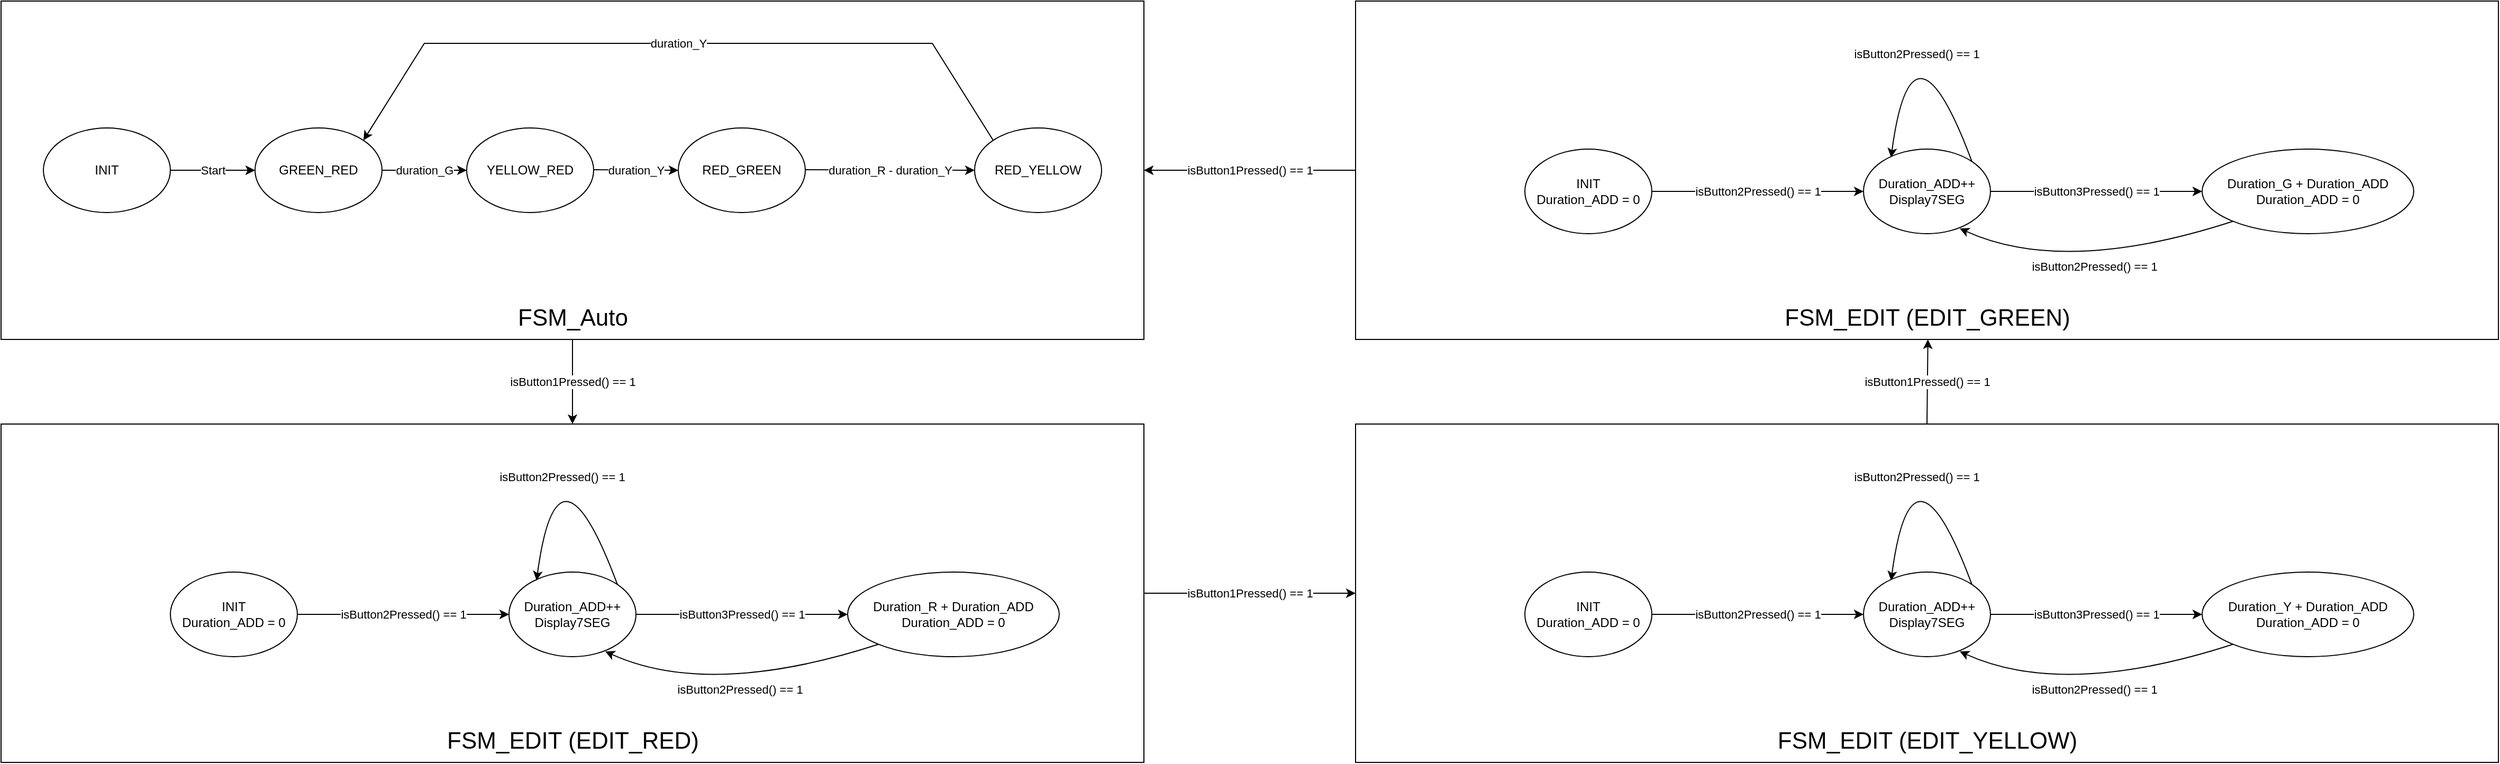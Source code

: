 <mxfile version="24.8.3">
  <diagram name="Trang-1" id="8JDqOSwiKG6TQ53-_eAv">
    <mxGraphModel dx="1793" dy="965" grid="1" gridSize="10" guides="1" tooltips="1" connect="1" arrows="1" fold="1" page="1" pageScale="1" pageWidth="827" pageHeight="1169" math="0" shadow="0">
      <root>
        <mxCell id="0" />
        <mxCell id="1" parent="0" />
        <mxCell id="vL8TN6q_P8kp17YSHXBX-14" value="" style="rounded=0;whiteSpace=wrap;html=1;" vertex="1" parent="1">
          <mxGeometry x="40" y="440" width="1080" height="320" as="geometry" />
        </mxCell>
        <mxCell id="vL8TN6q_P8kp17YSHXBX-11" value="" style="rounded=0;whiteSpace=wrap;html=1;" vertex="1" parent="1">
          <mxGeometry x="40" y="40" width="1080" height="320" as="geometry" />
        </mxCell>
        <mxCell id="vL8TN6q_P8kp17YSHXBX-1" value="INIT" style="ellipse;whiteSpace=wrap;html=1;" vertex="1" parent="1">
          <mxGeometry x="80" y="160" width="120" height="80" as="geometry" />
        </mxCell>
        <mxCell id="vL8TN6q_P8kp17YSHXBX-2" value="GREEN_RED" style="ellipse;whiteSpace=wrap;html=1;" vertex="1" parent="1">
          <mxGeometry x="280" y="160" width="120" height="80" as="geometry" />
        </mxCell>
        <mxCell id="vL8TN6q_P8kp17YSHXBX-3" value="YELLOW_RED" style="ellipse;whiteSpace=wrap;html=1;" vertex="1" parent="1">
          <mxGeometry x="480" y="160" width="120" height="80" as="geometry" />
        </mxCell>
        <mxCell id="vL8TN6q_P8kp17YSHXBX-4" value="RED_GREEN" style="ellipse;whiteSpace=wrap;html=1;" vertex="1" parent="1">
          <mxGeometry x="680" y="160" width="120" height="80" as="geometry" />
        </mxCell>
        <mxCell id="vL8TN6q_P8kp17YSHXBX-5" value="RED_YELLOW" style="ellipse;whiteSpace=wrap;html=1;" vertex="1" parent="1">
          <mxGeometry x="960" y="160" width="120" height="80" as="geometry" />
        </mxCell>
        <mxCell id="vL8TN6q_P8kp17YSHXBX-6" value="duration_Y" style="endArrow=classic;html=1;rounded=0;exitX=0;exitY=0;exitDx=0;exitDy=0;entryX=1;entryY=0;entryDx=0;entryDy=0;" edge="1" parent="1" source="vL8TN6q_P8kp17YSHXBX-5" target="vL8TN6q_P8kp17YSHXBX-2">
          <mxGeometry width="50" height="50" relative="1" as="geometry">
            <mxPoint x="886.334" y="142.111" as="sourcePoint" />
            <mxPoint x="173" y="170" as="targetPoint" />
            <Array as="points">
              <mxPoint x="920" y="80" />
              <mxPoint x="440" y="80" />
            </Array>
          </mxGeometry>
        </mxCell>
        <mxCell id="vL8TN6q_P8kp17YSHXBX-7" value="Start" style="endArrow=classic;html=1;rounded=0;entryX=0;entryY=0.5;entryDx=0;entryDy=0;" edge="1" parent="1" source="vL8TN6q_P8kp17YSHXBX-1" target="vL8TN6q_P8kp17YSHXBX-2">
          <mxGeometry width="50" height="50" relative="1" as="geometry">
            <mxPoint x="210" y="290" as="sourcePoint" />
            <mxPoint x="260" y="240" as="targetPoint" />
          </mxGeometry>
        </mxCell>
        <mxCell id="vL8TN6q_P8kp17YSHXBX-8" value="duration_G" style="endArrow=classic;html=1;rounded=0;exitX=1;exitY=0.5;exitDx=0;exitDy=0;" edge="1" parent="1" source="vL8TN6q_P8kp17YSHXBX-2">
          <mxGeometry width="50" height="50" relative="1" as="geometry">
            <mxPoint x="430" y="250" as="sourcePoint" />
            <mxPoint x="480" y="200" as="targetPoint" />
          </mxGeometry>
        </mxCell>
        <mxCell id="vL8TN6q_P8kp17YSHXBX-9" value="duration_Y" style="endArrow=classic;html=1;rounded=0;entryX=0;entryY=0.5;entryDx=0;entryDy=0;" edge="1" parent="1" target="vL8TN6q_P8kp17YSHXBX-4">
          <mxGeometry width="50" height="50" relative="1" as="geometry">
            <mxPoint x="600" y="199.5" as="sourcePoint" />
            <mxPoint x="670" y="199.5" as="targetPoint" />
            <mxPoint as="offset" />
          </mxGeometry>
        </mxCell>
        <mxCell id="vL8TN6q_P8kp17YSHXBX-10" value="duration_R - duration_Y" style="endArrow=classic;html=1;rounded=0;entryX=0;entryY=0.5;entryDx=0;entryDy=0;" edge="1" parent="1" target="vL8TN6q_P8kp17YSHXBX-5">
          <mxGeometry width="50" height="50" relative="1" as="geometry">
            <mxPoint x="800" y="199.5" as="sourcePoint" />
            <mxPoint x="960" y="200" as="targetPoint" />
          </mxGeometry>
        </mxCell>
        <mxCell id="vL8TN6q_P8kp17YSHXBX-12" value="&lt;font style=&quot;font-size: 22px;&quot;&gt;FSM_Auto&lt;/font&gt;" style="text;html=1;align=center;verticalAlign=middle;resizable=0;points=[];autosize=1;strokeColor=none;fillColor=none;" vertex="1" parent="1">
          <mxGeometry x="515" y="320" width="130" height="40" as="geometry" />
        </mxCell>
        <mxCell id="vL8TN6q_P8kp17YSHXBX-13" value="isButton1Pressed() == 1" style="endArrow=classic;html=1;rounded=0;entryX=0.5;entryY=0;entryDx=0;entryDy=0;" edge="1" parent="1" source="vL8TN6q_P8kp17YSHXBX-11" target="vL8TN6q_P8kp17YSHXBX-14">
          <mxGeometry width="50" height="50" relative="1" as="geometry">
            <mxPoint x="480.0" y="370.0" as="sourcePoint" />
            <mxPoint x="580" y="430" as="targetPoint" />
          </mxGeometry>
        </mxCell>
        <mxCell id="vL8TN6q_P8kp17YSHXBX-16" value="INIT&lt;div&gt;Duration_ADD = 0&lt;/div&gt;" style="ellipse;whiteSpace=wrap;html=1;" vertex="1" parent="1">
          <mxGeometry x="200" y="580" width="120" height="80" as="geometry" />
        </mxCell>
        <mxCell id="vL8TN6q_P8kp17YSHXBX-17" value="Duration_ADD++&lt;div&gt;Display7SEG&lt;/div&gt;" style="ellipse;whiteSpace=wrap;html=1;" vertex="1" parent="1">
          <mxGeometry x="520" y="580" width="120" height="80" as="geometry" />
        </mxCell>
        <mxCell id="vL8TN6q_P8kp17YSHXBX-18" value="Duration_R + Duration_ADD&lt;div&gt;Duration_ADD = 0&lt;/div&gt;" style="ellipse;whiteSpace=wrap;html=1;" vertex="1" parent="1">
          <mxGeometry x="840" y="580" width="200" height="80" as="geometry" />
        </mxCell>
        <mxCell id="vL8TN6q_P8kp17YSHXBX-19" value="isButton2Pressed() == 1" style="endArrow=classic;html=1;rounded=0;entryX=0;entryY=0.5;entryDx=0;entryDy=0;exitX=1;exitY=0.5;exitDx=0;exitDy=0;" edge="1" parent="1" source="vL8TN6q_P8kp17YSHXBX-16" target="vL8TN6q_P8kp17YSHXBX-17">
          <mxGeometry width="50" height="50" relative="1" as="geometry">
            <mxPoint x="450" y="645" as="sourcePoint" />
            <mxPoint x="500" y="595" as="targetPoint" />
          </mxGeometry>
        </mxCell>
        <mxCell id="vL8TN6q_P8kp17YSHXBX-21" value="isButton2Pressed() == 1" style="curved=1;endArrow=classic;html=1;rounded=0;exitX=1;exitY=0;exitDx=0;exitDy=0;entryX=0.217;entryY=0.1;entryDx=0;entryDy=0;entryPerimeter=0;" edge="1" parent="1" source="vL8TN6q_P8kp17YSHXBX-17">
          <mxGeometry x="0.356" y="11" width="50" height="50" relative="1" as="geometry">
            <mxPoint x="613.94" y="586" as="sourcePoint" />
            <mxPoint x="546.02" y="588" as="targetPoint" />
            <Array as="points">
              <mxPoint x="565.98" y="440" />
            </Array>
            <mxPoint as="offset" />
          </mxGeometry>
        </mxCell>
        <mxCell id="vL8TN6q_P8kp17YSHXBX-22" value="isButton3Pressed() == 1" style="endArrow=classic;html=1;rounded=0;exitX=1;exitY=0.5;exitDx=0;exitDy=0;entryX=0;entryY=0.5;entryDx=0;entryDy=0;" edge="1" parent="1" source="vL8TN6q_P8kp17YSHXBX-17" target="vL8TN6q_P8kp17YSHXBX-18">
          <mxGeometry width="50" height="50" relative="1" as="geometry">
            <mxPoint x="655" y="630" as="sourcePoint" />
            <mxPoint x="705" y="580" as="targetPoint" />
          </mxGeometry>
        </mxCell>
        <mxCell id="vL8TN6q_P8kp17YSHXBX-24" value="isButton2Pressed() == 1" style="curved=1;endArrow=classic;html=1;rounded=0;exitX=0;exitY=1;exitDx=0;exitDy=0;entryX=0.758;entryY=0.938;entryDx=0;entryDy=0;entryPerimeter=0;" edge="1" parent="1" source="vL8TN6q_P8kp17YSHXBX-18" target="vL8TN6q_P8kp17YSHXBX-17">
          <mxGeometry width="50" height="50" relative="1" as="geometry">
            <mxPoint x="899.02" y="660" as="sourcePoint" />
            <mxPoint x="600.98" y="664.96" as="targetPoint" />
            <Array as="points">
              <mxPoint x="710" y="700" />
            </Array>
          </mxGeometry>
        </mxCell>
        <mxCell id="vL8TN6q_P8kp17YSHXBX-25" value="&lt;font style=&quot;font-size: 22px;&quot;&gt;FSM_EDIT (EDIT_RED)&lt;/font&gt;" style="text;html=1;align=center;verticalAlign=middle;resizable=0;points=[];autosize=1;strokeColor=none;fillColor=none;" vertex="1" parent="1">
          <mxGeometry x="450" y="720" width="260" height="40" as="geometry" />
        </mxCell>
        <mxCell id="vL8TN6q_P8kp17YSHXBX-26" value="" style="rounded=0;whiteSpace=wrap;html=1;" vertex="1" parent="1">
          <mxGeometry x="1320" y="440" width="1080" height="320" as="geometry" />
        </mxCell>
        <mxCell id="vL8TN6q_P8kp17YSHXBX-27" value="INIT&lt;div&gt;Duration_ADD = 0&lt;/div&gt;" style="ellipse;whiteSpace=wrap;html=1;" vertex="1" parent="1">
          <mxGeometry x="1480" y="580" width="120" height="80" as="geometry" />
        </mxCell>
        <mxCell id="vL8TN6q_P8kp17YSHXBX-28" value="Duration_ADD++&lt;div&gt;Display7SEG&lt;/div&gt;" style="ellipse;whiteSpace=wrap;html=1;" vertex="1" parent="1">
          <mxGeometry x="1800" y="580" width="120" height="80" as="geometry" />
        </mxCell>
        <mxCell id="vL8TN6q_P8kp17YSHXBX-29" value="Duration_Y + Duration_ADD&lt;div&gt;Duration_ADD = 0&lt;/div&gt;" style="ellipse;whiteSpace=wrap;html=1;" vertex="1" parent="1">
          <mxGeometry x="2120" y="580" width="200" height="80" as="geometry" />
        </mxCell>
        <mxCell id="vL8TN6q_P8kp17YSHXBX-30" value="isButton2Pressed() == 1" style="endArrow=classic;html=1;rounded=0;entryX=0;entryY=0.5;entryDx=0;entryDy=0;exitX=1;exitY=0.5;exitDx=0;exitDy=0;" edge="1" parent="1" source="vL8TN6q_P8kp17YSHXBX-27" target="vL8TN6q_P8kp17YSHXBX-28">
          <mxGeometry width="50" height="50" relative="1" as="geometry">
            <mxPoint x="1730" y="645" as="sourcePoint" />
            <mxPoint x="1780" y="595" as="targetPoint" />
          </mxGeometry>
        </mxCell>
        <mxCell id="vL8TN6q_P8kp17YSHXBX-31" value="isButton2Pressed() == 1" style="curved=1;endArrow=classic;html=1;rounded=0;exitX=1;exitY=0;exitDx=0;exitDy=0;entryX=0.217;entryY=0.1;entryDx=0;entryDy=0;entryPerimeter=0;" edge="1" parent="1" source="vL8TN6q_P8kp17YSHXBX-28">
          <mxGeometry x="0.356" y="11" width="50" height="50" relative="1" as="geometry">
            <mxPoint x="1893.94" y="586" as="sourcePoint" />
            <mxPoint x="1826.02" y="588" as="targetPoint" />
            <Array as="points">
              <mxPoint x="1845.98" y="440" />
            </Array>
            <mxPoint as="offset" />
          </mxGeometry>
        </mxCell>
        <mxCell id="vL8TN6q_P8kp17YSHXBX-32" value="isButton3Pressed() == 1" style="endArrow=classic;html=1;rounded=0;exitX=1;exitY=0.5;exitDx=0;exitDy=0;entryX=0;entryY=0.5;entryDx=0;entryDy=0;" edge="1" parent="1" source="vL8TN6q_P8kp17YSHXBX-28" target="vL8TN6q_P8kp17YSHXBX-29">
          <mxGeometry width="50" height="50" relative="1" as="geometry">
            <mxPoint x="1935" y="630" as="sourcePoint" />
            <mxPoint x="1985" y="580" as="targetPoint" />
          </mxGeometry>
        </mxCell>
        <mxCell id="vL8TN6q_P8kp17YSHXBX-33" value="isButton2Pressed() == 1" style="curved=1;endArrow=classic;html=1;rounded=0;exitX=0;exitY=1;exitDx=0;exitDy=0;entryX=0.758;entryY=0.938;entryDx=0;entryDy=0;entryPerimeter=0;" edge="1" parent="1" source="vL8TN6q_P8kp17YSHXBX-29" target="vL8TN6q_P8kp17YSHXBX-28">
          <mxGeometry width="50" height="50" relative="1" as="geometry">
            <mxPoint x="2179.02" y="660" as="sourcePoint" />
            <mxPoint x="1880.98" y="664.96" as="targetPoint" />
            <Array as="points">
              <mxPoint x="1990" y="700" />
            </Array>
          </mxGeometry>
        </mxCell>
        <mxCell id="vL8TN6q_P8kp17YSHXBX-34" value="&lt;font style=&quot;font-size: 22px;&quot;&gt;FSM_EDIT (EDIT_YELLOW)&lt;/font&gt;" style="text;html=1;align=center;verticalAlign=middle;resizable=0;points=[];autosize=1;strokeColor=none;fillColor=none;" vertex="1" parent="1">
          <mxGeometry x="1705" y="720" width="310" height="40" as="geometry" />
        </mxCell>
        <mxCell id="vL8TN6q_P8kp17YSHXBX-37" value="" style="rounded=0;whiteSpace=wrap;html=1;" vertex="1" parent="1">
          <mxGeometry x="1320" y="40" width="1080" height="320" as="geometry" />
        </mxCell>
        <mxCell id="vL8TN6q_P8kp17YSHXBX-38" value="INIT&lt;div&gt;Duration_ADD = 0&lt;/div&gt;" style="ellipse;whiteSpace=wrap;html=1;" vertex="1" parent="1">
          <mxGeometry x="1480" y="180" width="120" height="80" as="geometry" />
        </mxCell>
        <mxCell id="vL8TN6q_P8kp17YSHXBX-39" value="Duration_ADD++&lt;div&gt;Display7SEG&lt;/div&gt;" style="ellipse;whiteSpace=wrap;html=1;" vertex="1" parent="1">
          <mxGeometry x="1800" y="180" width="120" height="80" as="geometry" />
        </mxCell>
        <mxCell id="vL8TN6q_P8kp17YSHXBX-40" value="Duration_G + Duration_ADD&lt;div&gt;Duration_ADD = 0&lt;/div&gt;" style="ellipse;whiteSpace=wrap;html=1;" vertex="1" parent="1">
          <mxGeometry x="2120" y="180" width="200" height="80" as="geometry" />
        </mxCell>
        <mxCell id="vL8TN6q_P8kp17YSHXBX-41" value="isButton2Pressed() == 1" style="endArrow=classic;html=1;rounded=0;entryX=0;entryY=0.5;entryDx=0;entryDy=0;exitX=1;exitY=0.5;exitDx=0;exitDy=0;" edge="1" parent="1" source="vL8TN6q_P8kp17YSHXBX-38" target="vL8TN6q_P8kp17YSHXBX-39">
          <mxGeometry width="50" height="50" relative="1" as="geometry">
            <mxPoint x="1730" y="245" as="sourcePoint" />
            <mxPoint x="1780" y="195" as="targetPoint" />
          </mxGeometry>
        </mxCell>
        <mxCell id="vL8TN6q_P8kp17YSHXBX-42" value="isButton2Pressed() == 1" style="curved=1;endArrow=classic;html=1;rounded=0;exitX=1;exitY=0;exitDx=0;exitDy=0;entryX=0.217;entryY=0.1;entryDx=0;entryDy=0;entryPerimeter=0;" edge="1" parent="1" source="vL8TN6q_P8kp17YSHXBX-39">
          <mxGeometry x="0.356" y="11" width="50" height="50" relative="1" as="geometry">
            <mxPoint x="1893.94" y="186" as="sourcePoint" />
            <mxPoint x="1826.02" y="188" as="targetPoint" />
            <Array as="points">
              <mxPoint x="1845.98" y="40" />
            </Array>
            <mxPoint as="offset" />
          </mxGeometry>
        </mxCell>
        <mxCell id="vL8TN6q_P8kp17YSHXBX-43" value="isButton3Pressed() == 1" style="endArrow=classic;html=1;rounded=0;exitX=1;exitY=0.5;exitDx=0;exitDy=0;entryX=0;entryY=0.5;entryDx=0;entryDy=0;" edge="1" parent="1" source="vL8TN6q_P8kp17YSHXBX-39" target="vL8TN6q_P8kp17YSHXBX-40">
          <mxGeometry width="50" height="50" relative="1" as="geometry">
            <mxPoint x="1935" y="230" as="sourcePoint" />
            <mxPoint x="1985" y="180" as="targetPoint" />
          </mxGeometry>
        </mxCell>
        <mxCell id="vL8TN6q_P8kp17YSHXBX-44" value="isButton2Pressed() == 1" style="curved=1;endArrow=classic;html=1;rounded=0;exitX=0;exitY=1;exitDx=0;exitDy=0;entryX=0.758;entryY=0.938;entryDx=0;entryDy=0;entryPerimeter=0;" edge="1" parent="1" source="vL8TN6q_P8kp17YSHXBX-40" target="vL8TN6q_P8kp17YSHXBX-39">
          <mxGeometry width="50" height="50" relative="1" as="geometry">
            <mxPoint x="2179.02" y="260" as="sourcePoint" />
            <mxPoint x="1880.98" y="264.96" as="targetPoint" />
            <Array as="points">
              <mxPoint x="1990" y="300" />
            </Array>
          </mxGeometry>
        </mxCell>
        <mxCell id="vL8TN6q_P8kp17YSHXBX-45" value="&lt;font style=&quot;font-size: 22px;&quot;&gt;FSM_EDIT (EDIT_GREEN)&lt;/font&gt;" style="text;html=1;align=center;verticalAlign=middle;resizable=0;points=[];autosize=1;strokeColor=none;fillColor=none;" vertex="1" parent="1">
          <mxGeometry x="1715" y="320" width="290" height="40" as="geometry" />
        </mxCell>
        <mxCell id="vL8TN6q_P8kp17YSHXBX-49" value="isButton1Pressed() == 1" style="endArrow=classic;html=1;rounded=0;exitX=1;exitY=0.5;exitDx=0;exitDy=0;entryX=0;entryY=0.5;entryDx=0;entryDy=0;" edge="1" parent="1" source="vL8TN6q_P8kp17YSHXBX-14" target="vL8TN6q_P8kp17YSHXBX-26">
          <mxGeometry width="50" height="50" relative="1" as="geometry">
            <mxPoint x="1130" y="595" as="sourcePoint" />
            <mxPoint x="1280" y="645" as="targetPoint" />
          </mxGeometry>
        </mxCell>
        <mxCell id="vL8TN6q_P8kp17YSHXBX-50" value="isButton1Pressed() == 1" style="endArrow=classic;html=1;rounded=0;entryX=0.503;entryY=1;entryDx=0;entryDy=0;entryPerimeter=0;exitX=0.5;exitY=0;exitDx=0;exitDy=0;" edge="1" parent="1" source="vL8TN6q_P8kp17YSHXBX-26" target="vL8TN6q_P8kp17YSHXBX-45">
          <mxGeometry width="50" height="50" relative="1" as="geometry">
            <mxPoint x="1800" y="460" as="sourcePoint" />
            <mxPoint x="1850" y="410" as="targetPoint" />
          </mxGeometry>
        </mxCell>
        <mxCell id="vL8TN6q_P8kp17YSHXBX-51" value="isButton1Pressed() == 1" style="endArrow=classic;html=1;rounded=0;exitX=0;exitY=0.5;exitDx=0;exitDy=0;entryX=1;entryY=0.5;entryDx=0;entryDy=0;" edge="1" parent="1" source="vL8TN6q_P8kp17YSHXBX-37" target="vL8TN6q_P8kp17YSHXBX-11">
          <mxGeometry width="50" height="50" relative="1" as="geometry">
            <mxPoint x="1200" y="230" as="sourcePoint" />
            <mxPoint x="1250" y="180" as="targetPoint" />
          </mxGeometry>
        </mxCell>
      </root>
    </mxGraphModel>
  </diagram>
</mxfile>
